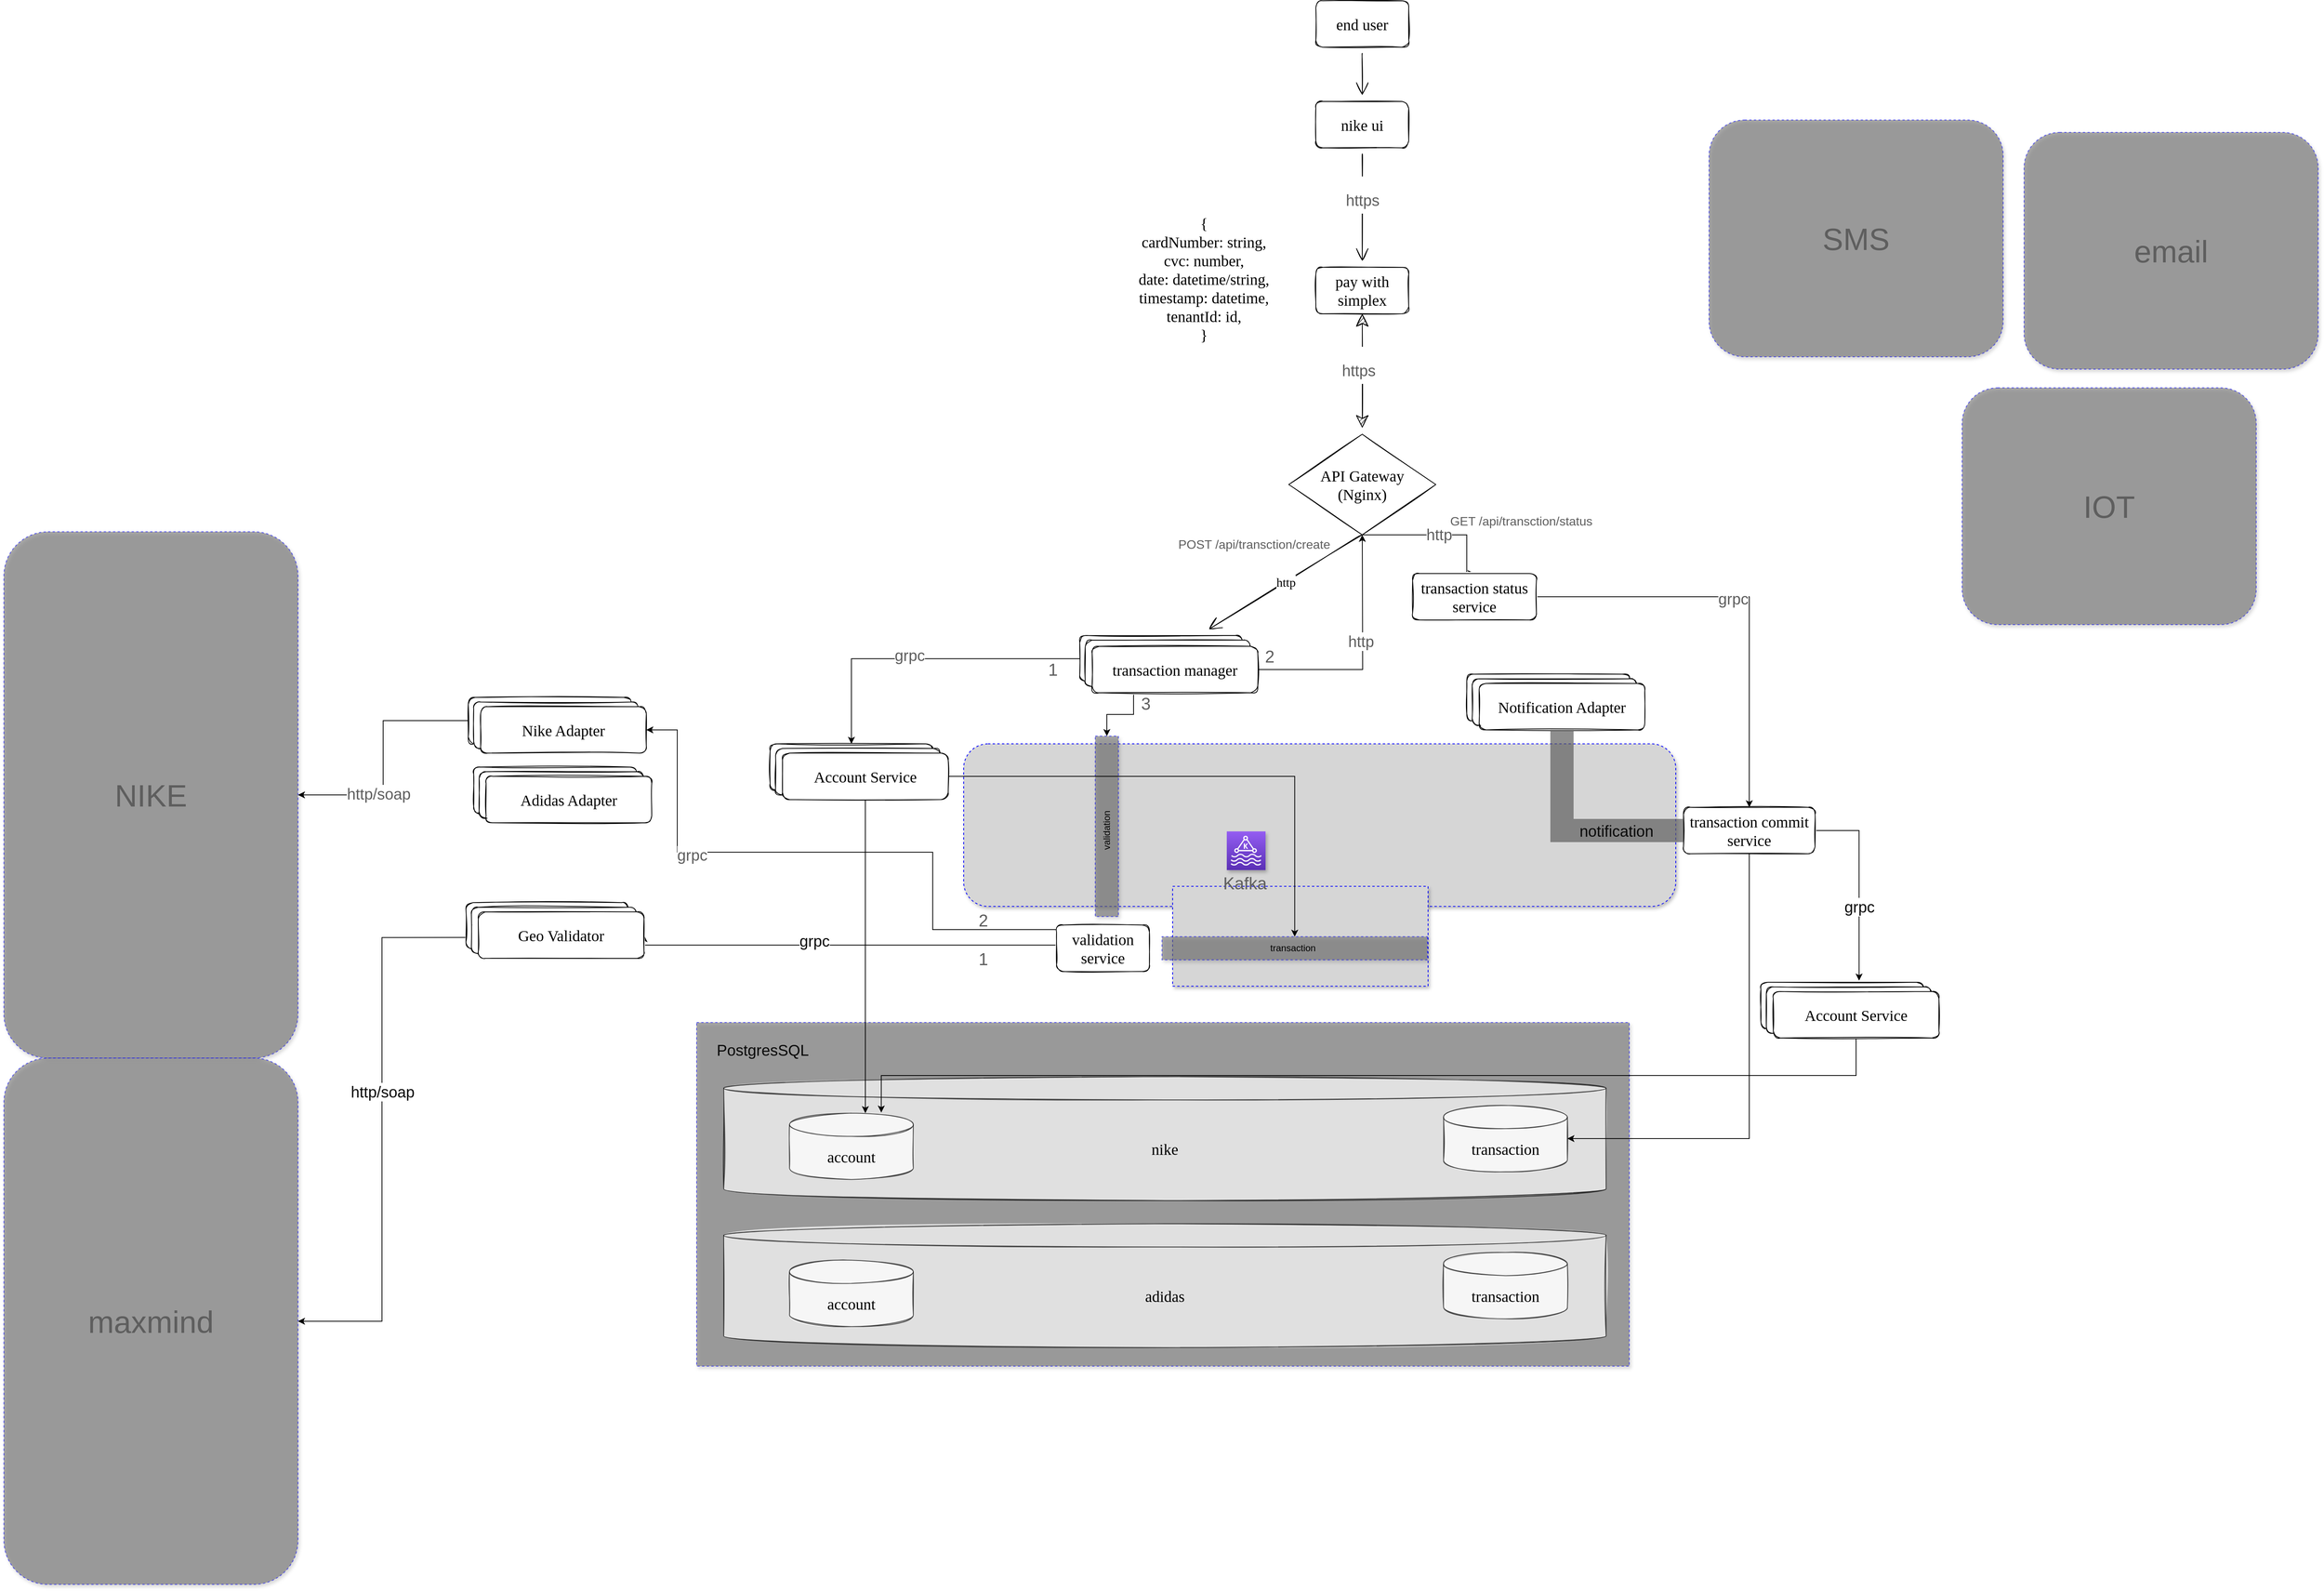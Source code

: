 <mxfile version="15.7.0" type="github">
  <diagram id="TWpJNE2ipJKSSFGkS71t" name="Page-1">
    <mxGraphModel dx="4546" dy="2607" grid="1" gridSize="10" guides="1" tooltips="1" connect="1" arrows="1" fold="1" page="0" pageScale="1" pageWidth="850" pageHeight="1100" math="0" shadow="0">
      <root>
        <mxCell id="0" />
        <mxCell id="1" parent="0" />
        <mxCell id="m3p486XmqPrP8y-XaqRa-12" value="" style="whiteSpace=wrap;html=1;shadow=1;dashed=1;strokeColor=#0000FF;fillColor=#D6D6D6;rounded=1;" vertex="1" parent="1">
          <mxGeometry x="-350" y="500" width="920" height="210" as="geometry" />
        </mxCell>
        <mxCell id="m3p486XmqPrP8y-XaqRa-70" value="" style="rounded=0;whiteSpace=wrap;html=1;shadow=1;dashed=1;fontSize=20;fontColor=#5E5E5E;strokeColor=#0000FF;fillColor=#6E6E6E;opacity=60;" vertex="1" parent="1">
          <mxGeometry x="-695" y="860" width="1205" height="444" as="geometry" />
        </mxCell>
        <mxCell id="pqIi2-kwize-v3Tn6Eei-1" style="edgeStyle=none;curved=1;rounded=0;sketch=1;hachureGap=4;orthogonalLoop=1;jettySize=auto;html=1;fontFamily=Verdana;fontSize=16;endArrow=open;startSize=14;endSize=14;sourcePerimeterSpacing=8;targetPerimeterSpacing=8;" parent="1" source="pqIi2-kwize-v3Tn6Eei-2" target="pqIi2-kwize-v3Tn6Eei-4" edge="1">
          <mxGeometry relative="1" as="geometry" />
        </mxCell>
        <mxCell id="pqIi2-kwize-v3Tn6Eei-2" value="end user" style="rounded=1;whiteSpace=wrap;html=1;sketch=1;hachureGap=4;pointerEvents=0;fontFamily=Verdana;fontSize=20;" parent="1" vertex="1">
          <mxGeometry x="105" y="-460" width="120" height="60" as="geometry" />
        </mxCell>
        <mxCell id="pqIi2-kwize-v3Tn6Eei-3" style="edgeStyle=none;curved=1;rounded=0;sketch=1;hachureGap=4;orthogonalLoop=1;jettySize=auto;html=1;fontFamily=Verdana;fontSize=16;endArrow=open;startSize=14;endSize=14;sourcePerimeterSpacing=8;targetPerimeterSpacing=8;" parent="1" source="pqIi2-kwize-v3Tn6Eei-4" target="pqIi2-kwize-v3Tn6Eei-5" edge="1">
          <mxGeometry relative="1" as="geometry" />
        </mxCell>
        <mxCell id="pqIi2-kwize-v3Tn6Eei-4" value="nike ui" style="rounded=1;whiteSpace=wrap;html=1;sketch=1;hachureGap=4;pointerEvents=0;fontFamily=Verdana;fontSize=20;" parent="1" vertex="1">
          <mxGeometry x="105" y="-330" width="120" height="60" as="geometry" />
        </mxCell>
        <mxCell id="pqIi2-kwize-v3Tn6Eei-5" value="pay with simplex" style="rounded=1;whiteSpace=wrap;html=1;sketch=1;hachureGap=4;pointerEvents=0;fontFamily=Verdana;fontSize=20;" parent="1" vertex="1">
          <mxGeometry x="105" y="-115.62" width="120" height="60" as="geometry" />
        </mxCell>
        <mxCell id="pqIi2-kwize-v3Tn6Eei-6" value="{&lt;br&gt;cardNumber: string,&lt;br&gt;cvc: number,&lt;br&gt;date: datetime/string,&lt;br&gt;timestamp: datetime,&lt;br&gt;tenantId: id,&lt;br&gt;}" style="text;html=1;align=center;verticalAlign=middle;resizable=0;points=[];autosize=1;strokeColor=none;fillColor=none;sketch=1;hachureGap=4;pointerEvents=0;fontFamily=Verdana;fontSize=20;" parent="1" vertex="1">
          <mxGeometry x="-160" y="-185.62" width="240" height="170" as="geometry" />
        </mxCell>
        <mxCell id="m3p486XmqPrP8y-XaqRa-42" style="edgeStyle=orthogonalEdgeStyle;rounded=0;orthogonalLoop=1;jettySize=auto;html=1;exitX=0.5;exitY=1;exitDx=0;exitDy=0;fontSize=22;fontColor=#5E5E5E;entryX=0.5;entryY=0;entryDx=0;entryDy=0;" edge="1" parent="1" source="pqIi2-kwize-v3Tn6Eei-7" target="m3p486XmqPrP8y-XaqRa-45">
          <mxGeometry relative="1" as="geometry">
            <Array as="points">
              <mxPoint x="300" y="230" />
            </Array>
          </mxGeometry>
        </mxCell>
        <mxCell id="m3p486XmqPrP8y-XaqRa-65" value="http" style="edgeLabel;html=1;align=center;verticalAlign=middle;resizable=0;points=[];fontSize=20;fontColor=#5E5E5E;" vertex="1" connectable="0" parent="m3p486XmqPrP8y-XaqRa-42">
          <mxGeometry x="0.015" y="1" relative="1" as="geometry">
            <mxPoint as="offset" />
          </mxGeometry>
        </mxCell>
        <mxCell id="pqIi2-kwize-v3Tn6Eei-7" value="API Gateway&lt;br&gt;(Nginx)" style="rhombus;whiteSpace=wrap;html=1;sketch=1;hachureGap=4;pointerEvents=0;fontFamily=Verdana;fontSize=20;" parent="1" vertex="1">
          <mxGeometry x="70" y="100" width="190" height="130" as="geometry" />
        </mxCell>
        <mxCell id="m3p486XmqPrP8y-XaqRa-60" style="edgeStyle=orthogonalEdgeStyle;rounded=0;orthogonalLoop=1;jettySize=auto;html=1;exitX=0;exitY=0.5;exitDx=0;exitDy=0;entryX=1;entryY=0.5;entryDx=0;entryDy=0;fontSize=40;fontColor=#5E5E5E;" edge="1" parent="1" source="pqIi2-kwize-v3Tn6Eei-9" target="m3p486XmqPrP8y-XaqRa-55">
          <mxGeometry relative="1" as="geometry">
            <Array as="points">
              <mxPoint x="-230" y="740" />
              <mxPoint x="-390" y="740" />
              <mxPoint x="-390" y="640" />
              <mxPoint x="-720" y="640" />
              <mxPoint x="-720" y="482" />
            </Array>
          </mxGeometry>
        </mxCell>
        <mxCell id="m3p486XmqPrP8y-XaqRa-67" value="grpc" style="edgeLabel;html=1;align=center;verticalAlign=middle;resizable=0;points=[];fontSize=20;fontColor=#5E5E5E;" vertex="1" connectable="0" parent="m3p486XmqPrP8y-XaqRa-60">
          <mxGeometry x="0.466" y="3" relative="1" as="geometry">
            <mxPoint as="offset" />
          </mxGeometry>
        </mxCell>
        <mxCell id="m3p486XmqPrP8y-XaqRa-77" style="edgeStyle=orthogonalEdgeStyle;rounded=0;orthogonalLoop=1;jettySize=auto;html=1;exitX=0;exitY=0.5;exitDx=0;exitDy=0;entryX=1;entryY=0.5;entryDx=0;entryDy=0;fontSize=20;fontColor=#0A0A0A;" edge="1" parent="1" source="pqIi2-kwize-v3Tn6Eei-9" target="m3p486XmqPrP8y-XaqRa-76">
          <mxGeometry relative="1" as="geometry">
            <Array as="points">
              <mxPoint x="-230" y="760" />
              <mxPoint x="-763" y="760" />
            </Array>
          </mxGeometry>
        </mxCell>
        <mxCell id="m3p486XmqPrP8y-XaqRa-82" value="grpc" style="edgeLabel;html=1;align=center;verticalAlign=middle;resizable=0;points=[];fontSize=20;fontColor=#0A0A0A;" vertex="1" connectable="0" parent="m3p486XmqPrP8y-XaqRa-77">
          <mxGeometry x="-0.13" y="-2" relative="1" as="geometry">
            <mxPoint x="-78" y="-4" as="offset" />
          </mxGeometry>
        </mxCell>
        <mxCell id="pqIi2-kwize-v3Tn6Eei-9" value="validation service&lt;span style=&quot;color: rgba(0 , 0 , 0 , 0) ; font-family: monospace ; font-size: 0px&quot;&gt;%3CmxGraphModel%3E%3Croot%3E%3CmxCell%20id%3D%220%22%2F%3E%3CmxCell%20id%3D%221%22%20parent%3D%220%22%2F%3E%3CmxCell%20id%3D%222%22%20value%3D%22nike%20ui%22%20style%3D%22rounded%3D1%3BwhiteSpace%3Dwrap%3Bhtml%3D1%3Bsketch%3D1%3BhachureGap%3D4%3BpointerEvents%3D0%3BfontFamily%3DVerdana%3BfontSize%3D20%3B%22%20vertex%3D%221%22%20parent%3D%221%22%3E%3CmxGeometry%20x%3D%22-180%22%20y%3D%22-1090%22%20width%3D%22120%22%20height%3D%2260%22%20as%3D%22geometry%22%2F%3E%3C%2FmxCell%3E%3C%2Froot%3E%3C%2FmxGraphModel%3E&lt;/span&gt;" style="rounded=1;whiteSpace=wrap;html=1;sketch=1;hachureGap=4;pointerEvents=0;fontFamily=Verdana;fontSize=20;" parent="1" vertex="1">
          <mxGeometry x="-230" y="734.18" width="120" height="60" as="geometry" />
        </mxCell>
        <mxCell id="m3p486XmqPrP8y-XaqRa-94" style="edgeStyle=orthogonalEdgeStyle;rounded=0;orthogonalLoop=1;jettySize=auto;html=1;exitX=1;exitY=0.5;exitDx=0;exitDy=0;fontSize=20;fontColor=#0A0A0A;entryX=0.604;entryY=-0.036;entryDx=0;entryDy=0;entryPerimeter=0;" edge="1" parent="1" source="pqIi2-kwize-v3Tn6Eei-11" target="m3p486XmqPrP8y-XaqRa-90">
          <mxGeometry relative="1" as="geometry">
            <mxPoint x="140" y="763.765" as="targetPoint" />
          </mxGeometry>
        </mxCell>
        <mxCell id="m3p486XmqPrP8y-XaqRa-95" value="grpc" style="edgeLabel;html=1;align=center;verticalAlign=middle;resizable=0;points=[];fontSize=20;fontColor=#0A0A0A;" vertex="1" connectable="0" parent="m3p486XmqPrP8y-XaqRa-94">
          <mxGeometry x="0.232" relative="1" as="geometry">
            <mxPoint as="offset" />
          </mxGeometry>
        </mxCell>
        <mxCell id="pqIi2-kwize-v3Tn6Eei-11" value="transaction commit service" style="rounded=1;whiteSpace=wrap;html=1;sketch=1;hachureGap=4;pointerEvents=0;fontFamily=Verdana;fontSize=20;" parent="1" vertex="1">
          <mxGeometry x="580" y="582" width="170" height="60" as="geometry" />
        </mxCell>
        <mxCell id="pqIi2-kwize-v3Tn6Eei-13" value="http" style="edgeStyle=none;curved=1;rounded=0;sketch=1;hachureGap=4;orthogonalLoop=1;jettySize=auto;html=1;fontFamily=Verdana;fontSize=16;endArrow=open;startSize=14;endSize=14;sourcePerimeterSpacing=8;targetPerimeterSpacing=8;exitX=0.5;exitY=1;exitDx=0;exitDy=0;" parent="1" source="pqIi2-kwize-v3Tn6Eei-7" target="pqIi2-kwize-v3Tn6Eei-14" edge="1">
          <mxGeometry relative="1" as="geometry">
            <mxPoint x="-6.921" y="489.998" as="sourcePoint" />
          </mxGeometry>
        </mxCell>
        <mxCell id="m3p486XmqPrP8y-XaqRa-31" style="edgeStyle=orthogonalEdgeStyle;rounded=0;orthogonalLoop=1;jettySize=auto;html=1;exitX=0;exitY=0.5;exitDx=0;exitDy=0;entryX=0.5;entryY=0;entryDx=0;entryDy=0;fontSize=22;fontColor=#5E5E5E;" edge="1" parent="1" source="pqIi2-kwize-v3Tn6Eei-14" target="m3p486XmqPrP8y-XaqRa-26">
          <mxGeometry relative="1" as="geometry" />
        </mxCell>
        <mxCell id="m3p486XmqPrP8y-XaqRa-66" value="grpc" style="edgeLabel;html=1;align=center;verticalAlign=middle;resizable=0;points=[];fontSize=20;fontColor=#5E5E5E;" vertex="1" connectable="0" parent="m3p486XmqPrP8y-XaqRa-31">
          <mxGeometry x="0.09" y="-5" relative="1" as="geometry">
            <mxPoint as="offset" />
          </mxGeometry>
        </mxCell>
        <mxCell id="pqIi2-kwize-v3Tn6Eei-14" value="transaction job producer" style="rounded=1;whiteSpace=wrap;html=1;sketch=1;hachureGap=4;pointerEvents=0;fontFamily=Verdana;fontSize=20;" parent="1" vertex="1">
          <mxGeometry x="-200" y="360" width="210" height="60" as="geometry" />
        </mxCell>
        <mxCell id="m3p486XmqPrP8y-XaqRa-21" value="" style="whiteSpace=wrap;html=1;shadow=1;dashed=1;strokeColor=#0000FF;fillColor=#D6D6D6;" vertex="1" parent="1">
          <mxGeometry x="-80" y="684.18" width="330" height="129" as="geometry" />
        </mxCell>
        <mxCell id="pqIi2-kwize-v3Tn6Eei-19" value="" style="endArrow=classic;startArrow=classic;html=1;rounded=0;sketch=1;hachureGap=4;fontFamily=Verdana;fontSize=16;startSize=14;endSize=14;sourcePerimeterSpacing=8;targetPerimeterSpacing=8;curved=1;entryX=0.5;entryY=1;entryDx=0;entryDy=0;" parent="1" source="pqIi2-kwize-v3Tn6Eei-7" edge="1" target="pqIi2-kwize-v3Tn6Eei-5">
          <mxGeometry width="50" height="50" relative="1" as="geometry">
            <mxPoint x="-350.33" y="162.63" as="sourcePoint" />
            <mxPoint x="-189.67" y="80.0" as="targetPoint" />
          </mxGeometry>
        </mxCell>
        <mxCell id="m3p486XmqPrP8y-XaqRa-63" value="&lt;font style=&quot;font-size: 20px&quot;&gt;https&lt;/font&gt;" style="edgeLabel;html=1;align=center;verticalAlign=middle;resizable=0;points=[];fontSize=40;fontColor=#5E5E5E;" vertex="1" connectable="0" parent="pqIi2-kwize-v3Tn6Eei-19">
          <mxGeometry x="0.125" y="1" relative="1" as="geometry">
            <mxPoint x="1" y="-219" as="offset" />
          </mxGeometry>
        </mxCell>
        <mxCell id="m3p486XmqPrP8y-XaqRa-10" value="" style="sketch=0;points=[[0,0,0],[0.25,0,0],[0.5,0,0],[0.75,0,0],[1,0,0],[0,1,0],[0.25,1,0],[0.5,1,0],[0.75,1,0],[1,1,0],[0,0.25,0],[0,0.5,0],[0,0.75,0],[1,0.25,0],[1,0.5,0],[1,0.75,0]];outlineConnect=0;fontColor=#232F3E;gradientColor=#945DF2;gradientDirection=north;fillColor=#5A30B5;strokeColor=#ffffff;dashed=0;verticalLabelPosition=bottom;verticalAlign=top;align=center;html=1;fontSize=12;fontStyle=0;aspect=fixed;shape=mxgraph.aws4.resourceIcon;resIcon=mxgraph.aws4.managed_streaming_for_kafka;shadow=1;" vertex="1" parent="1">
          <mxGeometry x="-10" y="613.18" width="50" height="50" as="geometry" />
        </mxCell>
        <mxCell id="m3p486XmqPrP8y-XaqRa-13" value="" style="whiteSpace=wrap;html=1;shadow=1;dashed=1;strokeColor=#0000FF;fillColor=#6E6E6E;opacity=60;" vertex="1" parent="1">
          <mxGeometry x="-180" y="490" width="30" height="233.18" as="geometry" />
        </mxCell>
        <mxCell id="m3p486XmqPrP8y-XaqRa-14" value="validation&lt;br&gt;" style="text;html=1;resizable=0;autosize=1;align=center;verticalAlign=middle;points=[];fillColor=none;strokeColor=none;rounded=0;shadow=1;dashed=1;opacity=60;rotation=-90;" vertex="1" parent="1">
          <mxGeometry x="-200" y="602.0" width="70" height="20" as="geometry" />
        </mxCell>
        <mxCell id="m3p486XmqPrP8y-XaqRa-15" value="" style="sketch=0;html=1;dashed=0;whitespace=wrap;fillColor=#2875E2;strokeColor=#ffffff;points=[[0.005,0.63,0],[0.1,0.2,0],[0.9,0.2,0],[0.5,0,0],[0.995,0.63,0],[0.72,0.99,0],[0.5,1,0],[0.28,0.99,0]];shape=mxgraph.kubernetes.icon;prIcon=deploy;shadow=1;" vertex="1" parent="1">
          <mxGeometry x="-190" y="373.0" width="40" height="34" as="geometry" />
        </mxCell>
        <mxCell id="m3p486XmqPrP8y-XaqRa-48" style="edgeStyle=orthogonalEdgeStyle;rounded=0;orthogonalLoop=1;jettySize=auto;html=1;exitX=1;exitY=0.5;exitDx=0;exitDy=0;fontSize=16;fontColor=#5E5E5E;" edge="1" parent="1" source="m3p486XmqPrP8y-XaqRa-17">
          <mxGeometry relative="1" as="geometry">
            <mxPoint x="165" y="230" as="targetPoint" />
          </mxGeometry>
        </mxCell>
        <mxCell id="m3p486XmqPrP8y-XaqRa-64" value="http" style="edgeLabel;html=1;align=center;verticalAlign=middle;resizable=0;points=[];fontSize=20;fontColor=#5E5E5E;" vertex="1" connectable="0" parent="m3p486XmqPrP8y-XaqRa-48">
          <mxGeometry x="0.117" y="3" relative="1" as="geometry">
            <mxPoint as="offset" />
          </mxGeometry>
        </mxCell>
        <mxCell id="m3p486XmqPrP8y-XaqRa-16" value="transaction job producer" style="rounded=1;whiteSpace=wrap;html=1;sketch=1;hachureGap=4;pointerEvents=0;fontFamily=Verdana;fontSize=20;" vertex="1" parent="1">
          <mxGeometry x="-193" y="366" width="213" height="60" as="geometry" />
        </mxCell>
        <mxCell id="m3p486XmqPrP8y-XaqRa-32" style="edgeStyle=orthogonalEdgeStyle;rounded=0;orthogonalLoop=1;jettySize=auto;html=1;exitX=0.25;exitY=1;exitDx=0;exitDy=0;entryX=0.5;entryY=0;entryDx=0;entryDy=0;fontSize=22;fontColor=#5E5E5E;" edge="1" parent="1" source="m3p486XmqPrP8y-XaqRa-17" target="m3p486XmqPrP8y-XaqRa-13">
          <mxGeometry relative="1" as="geometry" />
        </mxCell>
        <mxCell id="m3p486XmqPrP8y-XaqRa-17" value="transaction manager" style="rounded=1;whiteSpace=wrap;html=1;sketch=1;hachureGap=4;pointerEvents=0;fontFamily=Verdana;fontSize=20;" vertex="1" parent="1">
          <mxGeometry x="-184" y="374.0" width="214" height="60" as="geometry" />
        </mxCell>
        <mxCell id="m3p486XmqPrP8y-XaqRa-22" value="" style="whiteSpace=wrap;html=1;shadow=1;dashed=1;strokeColor=#0000FF;fillColor=#6E6E6E;opacity=60;rotation=90;" vertex="1" parent="1">
          <mxGeometry x="62.72" y="592.72" width="30" height="342.91" as="geometry" />
        </mxCell>
        <mxCell id="m3p486XmqPrP8y-XaqRa-23" value="transaction" style="text;html=1;resizable=0;autosize=1;align=center;verticalAlign=middle;points=[];fillColor=none;strokeColor=none;rounded=0;shadow=1;dashed=1;opacity=60;rotation=0;" vertex="1" parent="1">
          <mxGeometry x="40" y="754.18" width="70" height="20" as="geometry" />
        </mxCell>
        <mxCell id="m3p486XmqPrP8y-XaqRa-25" value="&lt;span style=&quot;font-size: 22px&quot;&gt;&lt;font color=&quot;#5e5e5e&quot;&gt;Kafka&lt;/font&gt;&lt;/span&gt;" style="text;html=1;resizable=0;autosize=1;align=center;verticalAlign=middle;points=[];fillColor=none;strokeColor=none;rounded=0;shadow=1;dashed=1;opacity=60;" vertex="1" parent="1">
          <mxGeometry x="-22.5" y="671.18" width="70" height="20" as="geometry" />
        </mxCell>
        <mxCell id="m3p486XmqPrP8y-XaqRa-26" value="transaction job producer" style="rounded=1;whiteSpace=wrap;html=1;sketch=1;hachureGap=4;pointerEvents=0;fontFamily=Verdana;fontSize=20;" vertex="1" parent="1">
          <mxGeometry x="-600" y="500.0" width="210" height="60" as="geometry" />
        </mxCell>
        <mxCell id="m3p486XmqPrP8y-XaqRa-27" value="" style="sketch=0;html=1;dashed=0;whitespace=wrap;fillColor=#2875E2;strokeColor=#ffffff;points=[[0.005,0.63,0],[0.1,0.2,0],[0.9,0.2,0],[0.5,0,0],[0.995,0.63,0],[0.72,0.99,0],[0.5,1,0],[0.28,0.99,0]];shape=mxgraph.kubernetes.icon;prIcon=deploy;shadow=1;" vertex="1" parent="1">
          <mxGeometry x="-590" y="513" width="40" height="34" as="geometry" />
        </mxCell>
        <mxCell id="m3p486XmqPrP8y-XaqRa-28" value="transaction job producer" style="rounded=1;whiteSpace=wrap;html=1;sketch=1;hachureGap=4;pointerEvents=0;fontFamily=Verdana;fontSize=20;" vertex="1" parent="1">
          <mxGeometry x="-593" y="506.0" width="213" height="60" as="geometry" />
        </mxCell>
        <mxCell id="m3p486XmqPrP8y-XaqRa-89" style="edgeStyle=orthogonalEdgeStyle;rounded=0;orthogonalLoop=1;jettySize=auto;html=1;exitX=1;exitY=0.5;exitDx=0;exitDy=0;fontSize=20;fontColor=#0A0A0A;" edge="1" parent="1" source="m3p486XmqPrP8y-XaqRa-29" target="m3p486XmqPrP8y-XaqRa-22">
          <mxGeometry relative="1" as="geometry" />
        </mxCell>
        <mxCell id="m3p486XmqPrP8y-XaqRa-29" value="Account Service" style="rounded=1;whiteSpace=wrap;html=1;sketch=1;hachureGap=4;pointerEvents=0;fontFamily=Verdana;fontSize=20;" vertex="1" parent="1">
          <mxGeometry x="-584" y="512.0" width="214" height="60" as="geometry" />
        </mxCell>
        <mxCell id="m3p486XmqPrP8y-XaqRa-33" value="1" style="text;html=1;resizable=0;autosize=1;align=center;verticalAlign=middle;points=[];fillColor=none;strokeColor=none;rounded=0;shadow=1;dashed=1;fontSize=22;fontColor=#5E5E5E;opacity=60;" vertex="1" parent="1">
          <mxGeometry x="-250" y="390" width="30" height="30" as="geometry" />
        </mxCell>
        <mxCell id="m3p486XmqPrP8y-XaqRa-34" value="2" style="text;html=1;resizable=0;autosize=1;align=center;verticalAlign=middle;points=[];fillColor=none;strokeColor=none;rounded=0;shadow=1;dashed=1;fontSize=22;fontColor=#5E5E5E;opacity=60;" vertex="1" parent="1">
          <mxGeometry x="30" y="373" width="30" height="30" as="geometry" />
        </mxCell>
        <mxCell id="m3p486XmqPrP8y-XaqRa-35" value="nike" style="shape=cylinder3;whiteSpace=wrap;html=1;boundedLbl=1;backgroundOutline=1;size=15;sketch=1;hachureGap=4;pointerEvents=0;fontFamily=Verdana;fontSize=20;opacity=70;" vertex="1" parent="1">
          <mxGeometry x="-660" y="930" width="1140" height="160" as="geometry" />
        </mxCell>
        <mxCell id="pqIi2-kwize-v3Tn6Eei-12" value="transaction" style="shape=cylinder3;whiteSpace=wrap;html=1;boundedLbl=1;backgroundOutline=1;size=15;sketch=1;hachureGap=4;pointerEvents=0;fontFamily=Verdana;fontSize=20;opacity=70;" parent="1" vertex="1">
          <mxGeometry x="270" y="967.09" width="160" height="85.82" as="geometry" />
        </mxCell>
        <mxCell id="m3p486XmqPrP8y-XaqRa-37" value="account" style="shape=cylinder3;whiteSpace=wrap;html=1;boundedLbl=1;backgroundOutline=1;size=15;sketch=1;hachureGap=4;pointerEvents=0;fontFamily=Verdana;fontSize=20;opacity=70;" vertex="1" parent="1">
          <mxGeometry x="-575" y="977.09" width="160" height="85.82" as="geometry" />
        </mxCell>
        <mxCell id="m3p486XmqPrP8y-XaqRa-38" value="adidas" style="shape=cylinder3;whiteSpace=wrap;html=1;boundedLbl=1;backgroundOutline=1;size=15;sketch=1;hachureGap=4;pointerEvents=0;fontFamily=Verdana;fontSize=20;opacity=70;" vertex="1" parent="1">
          <mxGeometry x="-660" y="1120" width="1140" height="160" as="geometry" />
        </mxCell>
        <mxCell id="m3p486XmqPrP8y-XaqRa-39" value="transaction" style="shape=cylinder3;whiteSpace=wrap;html=1;boundedLbl=1;backgroundOutline=1;size=15;sketch=1;hachureGap=4;pointerEvents=0;fontFamily=Verdana;fontSize=20;opacity=70;" vertex="1" parent="1">
          <mxGeometry x="270" y="1157.09" width="160" height="85.82" as="geometry" />
        </mxCell>
        <mxCell id="m3p486XmqPrP8y-XaqRa-40" value="account" style="shape=cylinder3;whiteSpace=wrap;html=1;boundedLbl=1;backgroundOutline=1;size=15;sketch=1;hachureGap=4;pointerEvents=0;fontFamily=Verdana;fontSize=20;opacity=70;" vertex="1" parent="1">
          <mxGeometry x="-575" y="1167.09" width="160" height="85.82" as="geometry" />
        </mxCell>
        <mxCell id="m3p486XmqPrP8y-XaqRa-43" value="&lt;p style=&quot;line-height: 0.7&quot;&gt;&lt;font style=&quot;font-size: 16px&quot;&gt;POST /api/transction/create&lt;/font&gt;&lt;/p&gt;" style="text;html=1;resizable=0;autosize=1;align=center;verticalAlign=middle;points=[];fillColor=none;strokeColor=none;rounded=0;shadow=1;dashed=1;fontSize=22;fontColor=#5E5E5E;opacity=60;" vertex="1" parent="1">
          <mxGeometry x="-80" y="210" width="210" height="60" as="geometry" />
        </mxCell>
        <mxCell id="m3p486XmqPrP8y-XaqRa-44" value="&lt;p style=&quot;line-height: 0.7&quot;&gt;&lt;font style=&quot;font-size: 16px&quot;&gt;GET /api/transction/status&lt;/font&gt;&lt;/p&gt;" style="text;html=1;resizable=0;autosize=1;align=center;verticalAlign=middle;points=[];fillColor=none;strokeColor=none;rounded=0;shadow=1;dashed=1;fontSize=22;fontColor=#5E5E5E;opacity=60;" vertex="1" parent="1">
          <mxGeometry x="270" y="180" width="200" height="60" as="geometry" />
        </mxCell>
        <mxCell id="m3p486XmqPrP8y-XaqRa-47" style="edgeStyle=orthogonalEdgeStyle;rounded=0;orthogonalLoop=1;jettySize=auto;html=1;exitX=1;exitY=0.5;exitDx=0;exitDy=0;fontSize=16;fontColor=#5E5E5E;entryX=0.5;entryY=0;entryDx=0;entryDy=0;" edge="1" parent="1" source="m3p486XmqPrP8y-XaqRa-45" target="pqIi2-kwize-v3Tn6Eei-11">
          <mxGeometry relative="1" as="geometry">
            <Array as="points">
              <mxPoint x="665" y="310" />
            </Array>
          </mxGeometry>
        </mxCell>
        <mxCell id="m3p486XmqPrP8y-XaqRa-68" value="grpc" style="edgeLabel;html=1;align=center;verticalAlign=middle;resizable=0;points=[];fontSize=20;fontColor=#5E5E5E;" vertex="1" connectable="0" parent="m3p486XmqPrP8y-XaqRa-47">
          <mxGeometry x="-0.07" y="-2" relative="1" as="geometry">
            <mxPoint x="-1" as="offset" />
          </mxGeometry>
        </mxCell>
        <mxCell id="m3p486XmqPrP8y-XaqRa-45" value="transaction status service" style="rounded=1;whiteSpace=wrap;html=1;sketch=1;hachureGap=4;pointerEvents=0;fontFamily=Verdana;fontSize=20;" vertex="1" parent="1">
          <mxGeometry x="230" y="280" width="160" height="60" as="geometry" />
        </mxCell>
        <mxCell id="m3p486XmqPrP8y-XaqRa-49" value="3" style="text;html=1;resizable=0;autosize=1;align=center;verticalAlign=middle;points=[];fillColor=none;strokeColor=none;rounded=0;shadow=1;dashed=1;fontSize=22;fontColor=#5E5E5E;opacity=60;" vertex="1" parent="1">
          <mxGeometry x="-130" y="434" width="30" height="30" as="geometry" />
        </mxCell>
        <mxCell id="m3p486XmqPrP8y-XaqRa-50" value="&lt;font style=&quot;font-size: 40px&quot;&gt;NIKE&lt;/font&gt;" style="whiteSpace=wrap;html=1;rounded=1;shadow=1;dashed=1;fontSize=16;fontColor=#5E5E5E;strokeColor=#0000FF;fillColor=#6E6E6E;opacity=60;" vertex="1" parent="1">
          <mxGeometry x="-1590" y="226" width="380" height="680" as="geometry" />
        </mxCell>
        <mxCell id="m3p486XmqPrP8y-XaqRa-61" style="edgeStyle=orthogonalEdgeStyle;rounded=0;orthogonalLoop=1;jettySize=auto;html=1;exitX=0;exitY=0.5;exitDx=0;exitDy=0;entryX=1;entryY=0.5;entryDx=0;entryDy=0;fontSize=40;fontColor=#5E5E5E;" edge="1" parent="1" source="m3p486XmqPrP8y-XaqRa-52" target="m3p486XmqPrP8y-XaqRa-50">
          <mxGeometry relative="1" as="geometry" />
        </mxCell>
        <mxCell id="m3p486XmqPrP8y-XaqRa-69" value="http/soap" style="edgeLabel;html=1;align=center;verticalAlign=middle;resizable=0;points=[];fontSize=20;fontColor=#5E5E5E;" vertex="1" connectable="0" parent="m3p486XmqPrP8y-XaqRa-61">
          <mxGeometry x="0.342" y="-2" relative="1" as="geometry">
            <mxPoint as="offset" />
          </mxGeometry>
        </mxCell>
        <mxCell id="m3p486XmqPrP8y-XaqRa-52" value="transaction job producer" style="rounded=1;whiteSpace=wrap;html=1;sketch=1;hachureGap=4;pointerEvents=0;fontFamily=Verdana;fontSize=20;" vertex="1" parent="1">
          <mxGeometry x="-990" y="440.0" width="210" height="60" as="geometry" />
        </mxCell>
        <mxCell id="m3p486XmqPrP8y-XaqRa-53" value="" style="sketch=0;html=1;dashed=0;whitespace=wrap;fillColor=#2875E2;strokeColor=#ffffff;points=[[0.005,0.63,0],[0.1,0.2,0],[0.9,0.2,0],[0.5,0,0],[0.995,0.63,0],[0.72,0.99,0],[0.5,1,0],[0.28,0.99,0]];shape=mxgraph.kubernetes.icon;prIcon=deploy;shadow=1;" vertex="1" parent="1">
          <mxGeometry x="-980" y="453.0" width="40" height="34" as="geometry" />
        </mxCell>
        <mxCell id="m3p486XmqPrP8y-XaqRa-54" value="transaction job producer" style="rounded=1;whiteSpace=wrap;html=1;sketch=1;hachureGap=4;pointerEvents=0;fontFamily=Verdana;fontSize=20;" vertex="1" parent="1">
          <mxGeometry x="-983" y="446.0" width="213" height="60" as="geometry" />
        </mxCell>
        <mxCell id="m3p486XmqPrP8y-XaqRa-55" value="Nike Adapter" style="rounded=1;whiteSpace=wrap;html=1;sketch=1;hachureGap=4;pointerEvents=0;fontFamily=Verdana;fontSize=20;" vertex="1" parent="1">
          <mxGeometry x="-974" y="452.0" width="214" height="60" as="geometry" />
        </mxCell>
        <mxCell id="m3p486XmqPrP8y-XaqRa-56" value="transaction job producer" style="rounded=1;whiteSpace=wrap;html=1;sketch=1;hachureGap=4;pointerEvents=0;fontFamily=Verdana;fontSize=20;" vertex="1" parent="1">
          <mxGeometry x="-983" y="530" width="210" height="60" as="geometry" />
        </mxCell>
        <mxCell id="m3p486XmqPrP8y-XaqRa-57" value="" style="sketch=0;html=1;dashed=0;whitespace=wrap;fillColor=#2875E2;strokeColor=#ffffff;points=[[0.005,0.63,0],[0.1,0.2,0],[0.9,0.2,0],[0.5,0,0],[0.995,0.63,0],[0.72,0.99,0],[0.5,1,0],[0.28,0.99,0]];shape=mxgraph.kubernetes.icon;prIcon=deploy;shadow=1;" vertex="1" parent="1">
          <mxGeometry x="-973" y="543" width="40" height="34" as="geometry" />
        </mxCell>
        <mxCell id="m3p486XmqPrP8y-XaqRa-58" value="transaction job producer" style="rounded=1;whiteSpace=wrap;html=1;sketch=1;hachureGap=4;pointerEvents=0;fontFamily=Verdana;fontSize=20;" vertex="1" parent="1">
          <mxGeometry x="-976" y="536" width="213" height="60" as="geometry" />
        </mxCell>
        <mxCell id="m3p486XmqPrP8y-XaqRa-59" value="Adidas Adapter" style="rounded=1;whiteSpace=wrap;html=1;sketch=1;hachureGap=4;pointerEvents=0;fontFamily=Verdana;fontSize=20;" vertex="1" parent="1">
          <mxGeometry x="-967" y="542" width="214" height="60" as="geometry" />
        </mxCell>
        <mxCell id="m3p486XmqPrP8y-XaqRa-41" style="edgeStyle=orthogonalEdgeStyle;rounded=0;orthogonalLoop=1;jettySize=auto;html=1;exitX=0.5;exitY=1;exitDx=0;exitDy=0;fontSize=22;fontColor=#5E5E5E;" edge="1" parent="1" source="m3p486XmqPrP8y-XaqRa-29" target="m3p486XmqPrP8y-XaqRa-37">
          <mxGeometry relative="1" as="geometry">
            <Array as="points">
              <mxPoint x="-477" y="760" />
              <mxPoint x="-477" y="760" />
            </Array>
          </mxGeometry>
        </mxCell>
        <mxCell id="m3p486XmqPrP8y-XaqRa-71" value="&lt;font color=&quot;#0a0a0a&quot;&gt;PostgresSQL&lt;/font&gt;" style="text;html=1;resizable=0;autosize=1;align=center;verticalAlign=middle;points=[];fillColor=none;strokeColor=none;rounded=0;shadow=1;dashed=1;fontSize=20;fontColor=#5E5E5E;opacity=70;" vertex="1" parent="1">
          <mxGeometry x="-675" y="880" width="130" height="30" as="geometry" />
        </mxCell>
        <mxCell id="m3p486XmqPrP8y-XaqRa-72" value="1" style="text;html=1;resizable=0;autosize=1;align=center;verticalAlign=middle;points=[];fillColor=none;strokeColor=none;rounded=0;shadow=1;dashed=1;fontSize=22;fontColor=#5E5E5E;opacity=60;" vertex="1" parent="1">
          <mxGeometry x="-340" y="764.18" width="30" height="30" as="geometry" />
        </mxCell>
        <mxCell id="m3p486XmqPrP8y-XaqRa-80" style="edgeStyle=orthogonalEdgeStyle;rounded=0;orthogonalLoop=1;jettySize=auto;html=1;exitX=0;exitY=0.75;exitDx=0;exitDy=0;entryX=1;entryY=0.5;entryDx=0;entryDy=0;fontSize=20;fontColor=#0A0A0A;" edge="1" parent="1" source="m3p486XmqPrP8y-XaqRa-73" target="m3p486XmqPrP8y-XaqRa-79">
          <mxGeometry relative="1" as="geometry" />
        </mxCell>
        <mxCell id="m3p486XmqPrP8y-XaqRa-81" value="http/soap" style="edgeLabel;html=1;align=center;verticalAlign=middle;resizable=0;points=[];fontSize=20;fontColor=#0A0A0A;" vertex="1" connectable="0" parent="m3p486XmqPrP8y-XaqRa-80">
          <mxGeometry x="-0.137" relative="1" as="geometry">
            <mxPoint as="offset" />
          </mxGeometry>
        </mxCell>
        <mxCell id="m3p486XmqPrP8y-XaqRa-73" value="transaction job producer" style="rounded=1;whiteSpace=wrap;html=1;sketch=1;hachureGap=4;pointerEvents=0;fontFamily=Verdana;fontSize=20;" vertex="1" parent="1">
          <mxGeometry x="-993" y="705.18" width="210" height="60" as="geometry" />
        </mxCell>
        <mxCell id="m3p486XmqPrP8y-XaqRa-74" value="" style="sketch=0;html=1;dashed=0;whitespace=wrap;fillColor=#2875E2;strokeColor=#ffffff;points=[[0.005,0.63,0],[0.1,0.2,0],[0.9,0.2,0],[0.5,0,0],[0.995,0.63,0],[0.72,0.99,0],[0.5,1,0],[0.28,0.99,0]];shape=mxgraph.kubernetes.icon;prIcon=deploy;shadow=1;" vertex="1" parent="1">
          <mxGeometry x="-983" y="718.18" width="40" height="34" as="geometry" />
        </mxCell>
        <mxCell id="m3p486XmqPrP8y-XaqRa-75" value="transaction job producer" style="rounded=1;whiteSpace=wrap;html=1;sketch=1;hachureGap=4;pointerEvents=0;fontFamily=Verdana;fontSize=20;" vertex="1" parent="1">
          <mxGeometry x="-986" y="711.18" width="213" height="60" as="geometry" />
        </mxCell>
        <mxCell id="m3p486XmqPrP8y-XaqRa-76" value="Geo Validator" style="rounded=1;whiteSpace=wrap;html=1;sketch=1;hachureGap=4;pointerEvents=0;fontFamily=Verdana;fontSize=20;" vertex="1" parent="1">
          <mxGeometry x="-977" y="717.18" width="214" height="60" as="geometry" />
        </mxCell>
        <mxCell id="m3p486XmqPrP8y-XaqRa-78" value="2" style="text;html=1;resizable=0;autosize=1;align=center;verticalAlign=middle;points=[];fillColor=none;strokeColor=none;rounded=0;shadow=1;dashed=1;fontSize=22;fontColor=#5E5E5E;opacity=60;" vertex="1" parent="1">
          <mxGeometry x="-340" y="714.18" width="30" height="30" as="geometry" />
        </mxCell>
        <mxCell id="m3p486XmqPrP8y-XaqRa-79" value="&lt;font style=&quot;font-size: 40px&quot;&gt;maxmind&lt;/font&gt;" style="whiteSpace=wrap;html=1;rounded=1;shadow=1;dashed=1;fontSize=16;fontColor=#5E5E5E;strokeColor=#0000FF;fillColor=#6E6E6E;opacity=60;" vertex="1" parent="1">
          <mxGeometry x="-1590" y="906" width="380" height="680" as="geometry" />
        </mxCell>
        <mxCell id="m3p486XmqPrP8y-XaqRa-90" value="transaction job producer" style="rounded=1;whiteSpace=wrap;html=1;sketch=1;hachureGap=4;pointerEvents=0;fontFamily=Verdana;fontSize=20;" vertex="1" parent="1">
          <mxGeometry x="680" y="808" width="210" height="60" as="geometry" />
        </mxCell>
        <mxCell id="m3p486XmqPrP8y-XaqRa-91" value="" style="sketch=0;html=1;dashed=0;whitespace=wrap;fillColor=#2875E2;strokeColor=#ffffff;points=[[0.005,0.63,0],[0.1,0.2,0],[0.9,0.2,0],[0.5,0,0],[0.995,0.63,0],[0.72,0.99,0],[0.5,1,0],[0.28,0.99,0]];shape=mxgraph.kubernetes.icon;prIcon=deploy;shadow=1;" vertex="1" parent="1">
          <mxGeometry x="690" y="821" width="40" height="34" as="geometry" />
        </mxCell>
        <mxCell id="m3p486XmqPrP8y-XaqRa-92" value="transaction job producer" style="rounded=1;whiteSpace=wrap;html=1;sketch=1;hachureGap=4;pointerEvents=0;fontFamily=Verdana;fontSize=20;" vertex="1" parent="1">
          <mxGeometry x="687" y="814" width="213" height="60" as="geometry" />
        </mxCell>
        <mxCell id="m3p486XmqPrP8y-XaqRa-96" style="edgeStyle=orthogonalEdgeStyle;rounded=0;orthogonalLoop=1;jettySize=auto;html=1;exitX=0.5;exitY=1;exitDx=0;exitDy=0;entryX=0.741;entryY=-0.009;entryDx=0;entryDy=0;entryPerimeter=0;fontSize=20;fontColor=#0A0A0A;" edge="1" parent="1" source="m3p486XmqPrP8y-XaqRa-93" target="m3p486XmqPrP8y-XaqRa-37">
          <mxGeometry relative="1" as="geometry" />
        </mxCell>
        <mxCell id="m3p486XmqPrP8y-XaqRa-93" value="Account Service" style="rounded=1;whiteSpace=wrap;html=1;sketch=1;hachureGap=4;pointerEvents=0;fontFamily=Verdana;fontSize=20;" vertex="1" parent="1">
          <mxGeometry x="696" y="820" width="214" height="60" as="geometry" />
        </mxCell>
        <mxCell id="m3p486XmqPrP8y-XaqRa-97" value="transaction job producer" style="rounded=1;whiteSpace=wrap;html=1;sketch=1;hachureGap=4;pointerEvents=0;fontFamily=Verdana;fontSize=20;" vertex="1" parent="1">
          <mxGeometry x="300" y="410" width="210" height="60" as="geometry" />
        </mxCell>
        <mxCell id="m3p486XmqPrP8y-XaqRa-98" value="" style="sketch=0;html=1;dashed=0;whitespace=wrap;fillColor=#2875E2;strokeColor=#ffffff;points=[[0.005,0.63,0],[0.1,0.2,0],[0.9,0.2,0],[0.5,0,0],[0.995,0.63,0],[0.72,0.99,0],[0.5,1,0],[0.28,0.99,0]];shape=mxgraph.kubernetes.icon;prIcon=deploy;shadow=1;" vertex="1" parent="1">
          <mxGeometry x="310" y="423" width="40" height="34" as="geometry" />
        </mxCell>
        <mxCell id="m3p486XmqPrP8y-XaqRa-99" value="transaction job producer" style="rounded=1;whiteSpace=wrap;html=1;sketch=1;hachureGap=4;pointerEvents=0;fontFamily=Verdana;fontSize=20;" vertex="1" parent="1">
          <mxGeometry x="307" y="416" width="213" height="60" as="geometry" />
        </mxCell>
        <mxCell id="m3p486XmqPrP8y-XaqRa-100" value="Notification Adapter" style="rounded=1;whiteSpace=wrap;html=1;sketch=1;hachureGap=4;pointerEvents=0;fontFamily=Verdana;fontSize=20;" vertex="1" parent="1">
          <mxGeometry x="316" y="422" width="214" height="60" as="geometry" />
        </mxCell>
        <mxCell id="m3p486XmqPrP8y-XaqRa-103" style="edgeStyle=orthogonalEdgeStyle;rounded=0;orthogonalLoop=1;jettySize=auto;html=1;exitX=0.5;exitY=1;exitDx=0;exitDy=0;entryX=1;entryY=0.5;entryDx=0;entryDy=0;entryPerimeter=0;fontSize=20;fontColor=#0A0A0A;" edge="1" parent="1" source="pqIi2-kwize-v3Tn6Eei-11" target="pqIi2-kwize-v3Tn6Eei-12">
          <mxGeometry relative="1" as="geometry" />
        </mxCell>
        <mxCell id="m3p486XmqPrP8y-XaqRa-105" style="edgeStyle=orthogonalEdgeStyle;rounded=0;orthogonalLoop=1;jettySize=auto;html=1;exitX=0;exitY=0.5;exitDx=0;exitDy=0;entryX=0.5;entryY=1;entryDx=0;entryDy=0;fontSize=20;fontColor=#0A0A0A;strokeWidth=30;endArrow=none;endFill=0;strokeColor=#5E5E5E;opacity=70;" edge="1" parent="1" source="pqIi2-kwize-v3Tn6Eei-11" target="m3p486XmqPrP8y-XaqRa-100">
          <mxGeometry relative="1" as="geometry" />
        </mxCell>
        <mxCell id="m3p486XmqPrP8y-XaqRa-108" value="notification" style="text;html=1;resizable=0;autosize=1;align=center;verticalAlign=middle;points=[];fillColor=none;strokeColor=none;rounded=0;shadow=1;dashed=1;fontSize=20;fontColor=#0A0A0A;opacity=70;" vertex="1" parent="1">
          <mxGeometry x="438" y="597" width="110" height="30" as="geometry" />
        </mxCell>
        <mxCell id="m3p486XmqPrP8y-XaqRa-110" value="&lt;font style=&quot;font-size: 40px&quot;&gt;SMS&lt;/font&gt;" style="whiteSpace=wrap;html=1;rounded=1;shadow=1;dashed=1;fontSize=16;fontColor=#5E5E5E;strokeColor=#0000FF;fillColor=#6E6E6E;opacity=60;" vertex="1" parent="1">
          <mxGeometry x="613" y="-306" width="380" height="306" as="geometry" />
        </mxCell>
        <mxCell id="m3p486XmqPrP8y-XaqRa-111" value="&lt;font style=&quot;font-size: 40px&quot;&gt;IOT&lt;/font&gt;" style="whiteSpace=wrap;html=1;rounded=1;shadow=1;dashed=1;fontSize=16;fontColor=#5E5E5E;strokeColor=#0000FF;fillColor=#6E6E6E;opacity=60;" vertex="1" parent="1">
          <mxGeometry x="940" y="40" width="380" height="306" as="geometry" />
        </mxCell>
        <mxCell id="m3p486XmqPrP8y-XaqRa-112" value="&lt;font style=&quot;font-size: 40px&quot;&gt;email&lt;/font&gt;" style="whiteSpace=wrap;html=1;rounded=1;shadow=1;dashed=1;fontSize=16;fontColor=#5E5E5E;strokeColor=#0000FF;fillColor=#6E6E6E;opacity=60;" vertex="1" parent="1">
          <mxGeometry x="1020" y="-290" width="380" height="306" as="geometry" />
        </mxCell>
        <mxCell id="m3p486XmqPrP8y-XaqRa-119" value="&lt;font style=&quot;font-size: 20px&quot;&gt;https&lt;/font&gt;" style="edgeLabel;html=1;align=center;verticalAlign=middle;resizable=0;points=[];fontSize=40;fontColor=#5E5E5E;" vertex="1" connectable="0" parent="1">
          <mxGeometry x="160" y="10.003" as="geometry" />
        </mxCell>
      </root>
    </mxGraphModel>
  </diagram>
</mxfile>
